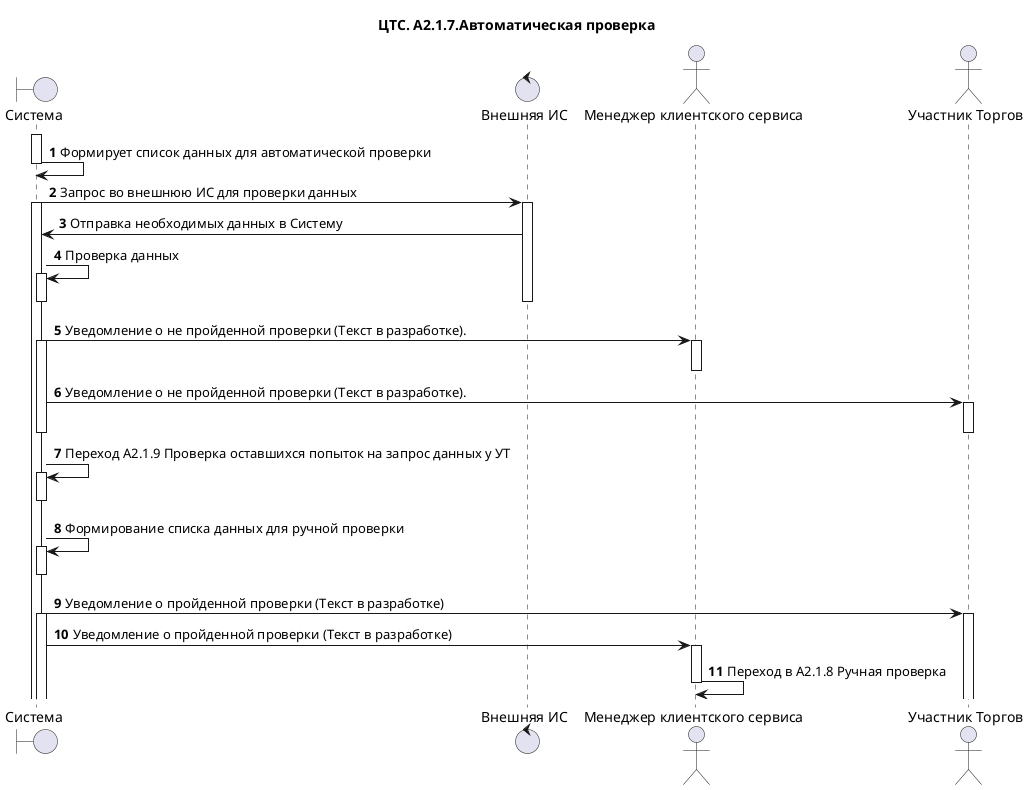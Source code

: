 @startuml
title "ЦТС. А2.1.7.Автоматическая проверка"

boundary "Система" as System
Control "Внешняя ИС" as ExternaInformationSystem
actor "Менеджер клиентского сервиса" as CustomerServiceManager
actor "Участник Торгов" as User

autonumber

activate System
System->System: Формирует список данных для автоматической проверки 
deactivate System

System->ExternaInformationSystem: Запрос во внешнюю ИС для проверки данных
activate System
activate ExternaInformationSystem

ExternaInformationSystem->System: Отправка необходимых данных в Систему
System->System:Проверка данных
activate System
deactivate System
deactivate ExternaInformationSystem


/'Если проверка не пройдена'/

System->CustomerServiceManager:Уведомление о не пройденной проверки (Текст в разработке).
activate System
activate CustomerServiceManager
deactivate CustomerServiceManager

System->User:Уведомление о не пройденной проверки (Текст в разработке).
activate User
deactivate User
deactivate System

System->System: Переход А2.1.9 Проверка оставшихся попыток на запрос данных у УТ
activate System
deactivate System

/'Если проверка пройдена'/

System->System:Формирование списка данных для ручной проверки
activate System
deactivate System

System->User:Уведомление о пройденной проверки (Текст в разработке)
activate User
activate System

System->CustomerServiceManager:Уведомление о пройденной проверки (Текст в разработке)
activate CustomerServiceManager
CustomerServiceManager->CustomerServiceManager:Переход в А2.1.8 Ручная проверка
deactivate CustomerServiceManager

@enduml